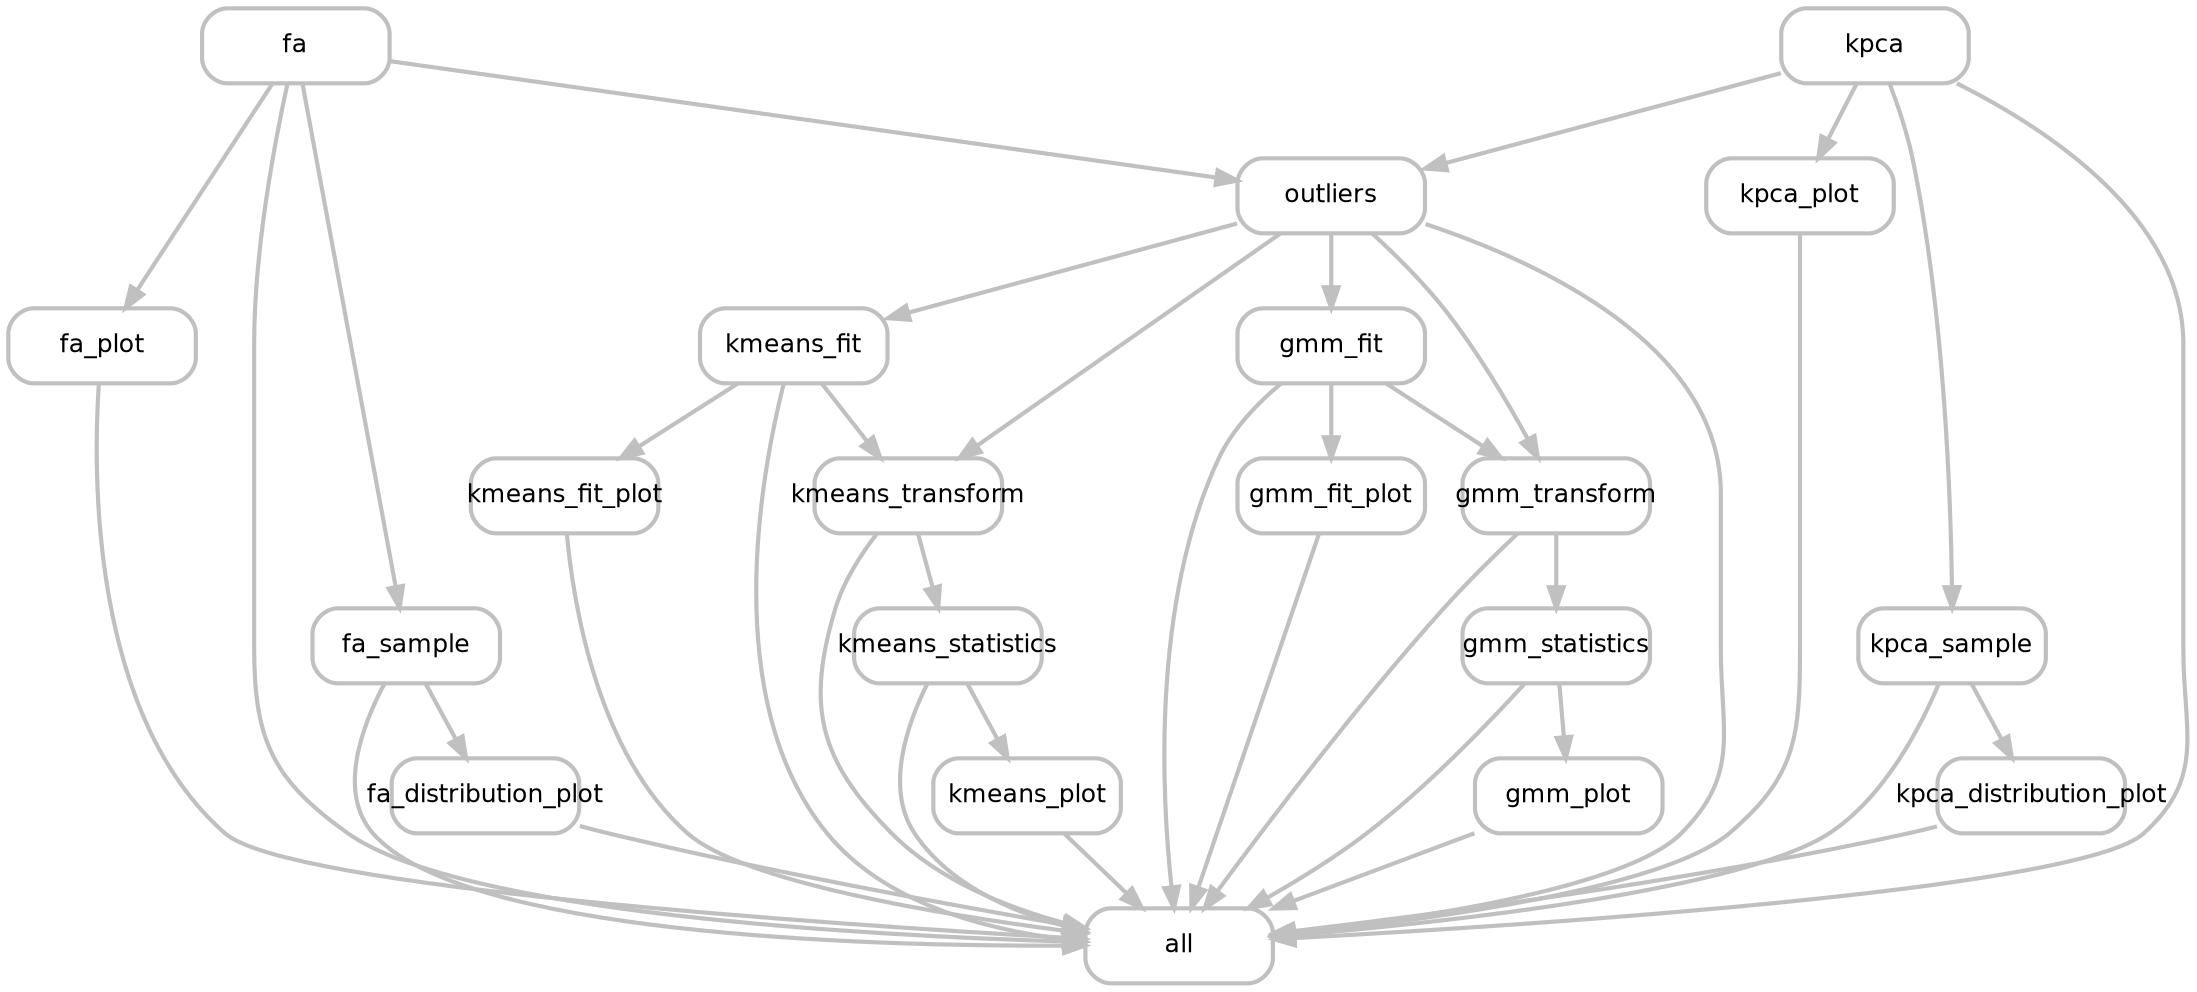 digraph snakemake_dag {
    graph[bgcolor=white, margin=0];
    node[shape=box, style=rounded, fontname=sans, fontsize=12, penwidth=2,  fixedsize=true, width=1.25, fontname = "helvetica"];
    edge[penwidth=2, color=grey];
	0[label = "all", color = grey, style="rounded"];
	1[label = "kmeans_fit", color = grey, style="rounded"];
	2[label = "kmeans_transform", color = grey, style="rounded"];
	3[label = "gmm_plot", color = grey, style="rounded"];
	4[label = "kmeans_fit_plot", color = grey, style="rounded"];
	5[label = "kpca_plot", color = grey, style="rounded"];
	6[label = "gmm_fit", color = grey, style="rounded"];
	7[label = "kmeans_statistics", color = grey, style="rounded"];
	8[label = "fa", color = grey, style="rounded"];
	9[label = "gmm_statistics", color = grey, style="rounded"];
	10[label = "gmm_fit_plot", color = grey, style="rounded"];
	11[label = "kmeans_plot", color = grey, style="rounded"];
	12[label = "gmm_transform", color = grey, style="rounded"];
	13[label = "kpca_sample", color = grey, style="rounded"];
	14[label = "fa_plot", color = grey, style="rounded"];
	15[label = "kpca_distribution_plot", color = grey, style="rounded"];
	16[label = "fa_distribution_plot", color = grey, style="rounded"];
	17[label = "kpca", color = grey, style="rounded"];
	18[label = "outliers", color = grey, style="rounded"];
	19[label = "fa_sample", color = grey, style="rounded"];
	1 -> 0
	2 -> 0
	3 -> 0
	4 -> 0
	5 -> 0
	6 -> 0
	7 -> 0
	8 -> 0
	9 -> 0
	10 -> 0
	11 -> 0
	12 -> 0
	13 -> 0
	14 -> 0
	15 -> 0
	16 -> 0
	17 -> 0
	18 -> 0
	19 -> 0
	18 -> 1
	1 -> 2
	18 -> 2
	9 -> 3
	1 -> 4
	17 -> 5
	18 -> 6
	2 -> 7
	12 -> 9
	6 -> 10
	7 -> 11
	6 -> 12
	18 -> 12
	17 -> 13
	8 -> 14
	13 -> 15
	19 -> 16
	8 -> 18
	17 -> 18
	8 -> 19
}            
